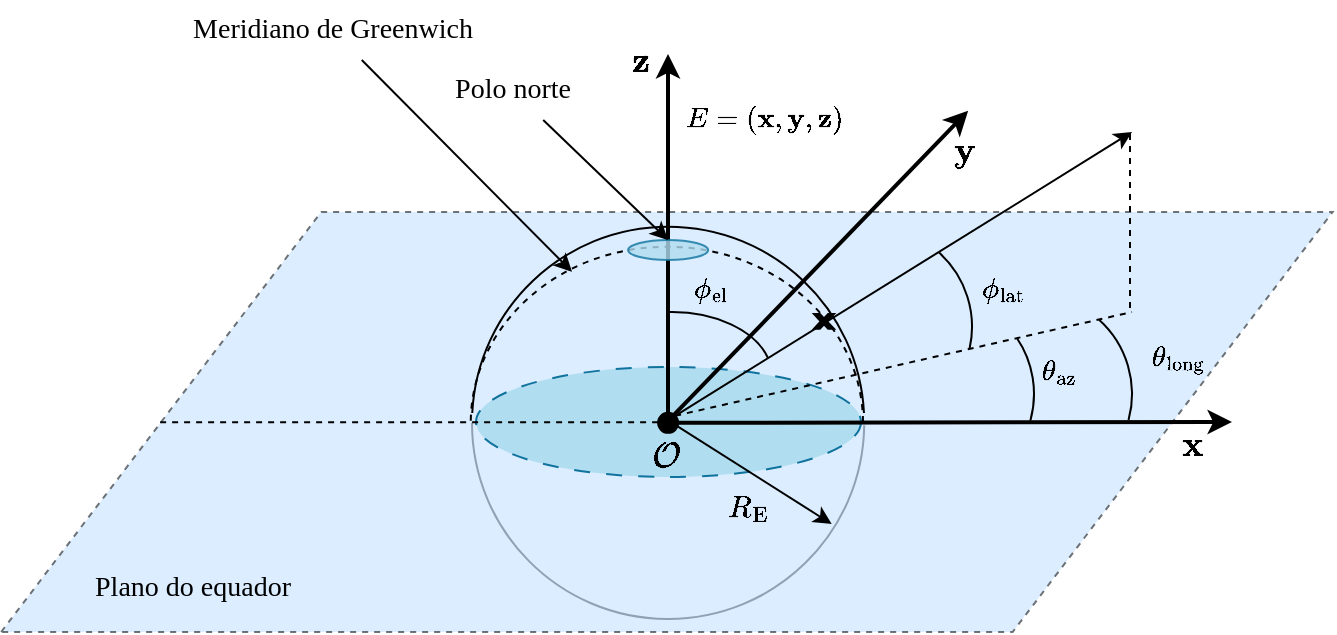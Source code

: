 <mxfile version="24.7.17">
  <diagram name="Página-1" id="10GCCWQGifZFRaaoWlo6">
    <mxGraphModel dx="787" dy="482" grid="1" gridSize="10" guides="1" tooltips="1" connect="1" arrows="1" fold="1" page="1" pageScale="1" pageWidth="827" pageHeight="1169" math="1" shadow="0">
      <root>
        <mxCell id="0" />
        <mxCell id="1" parent="0" />
        <mxCell id="kz_pgR6OQenhqP_WjOgS-5" value="" style="verticalLabelPosition=bottom;verticalAlign=top;html=1;shape=mxgraph.basic.arc;startAngle=0.252;endAngle=0.75;aspect=fixed;" parent="1" vertex="1">
          <mxGeometry x="340" y="497.37" width="196.12" height="196.12" as="geometry" />
        </mxCell>
        <mxCell id="kz_pgR6OQenhqP_WjOgS-2" value="" style="shape=parallelogram;perimeter=parallelogramPerimeter;whiteSpace=wrap;html=1;fixedSize=1;size=160;fillColor=#cce5ff;strokeColor=#36393d;opacity=70;dashed=1;" parent="1" vertex="1">
          <mxGeometry x="104.57" y="490" width="665.75" height="210" as="geometry" />
        </mxCell>
        <mxCell id="D70O_92I7vE_D0IIbp7x-8" value="" style="verticalLabelPosition=bottom;verticalAlign=top;html=1;shape=mxgraph.basic.arc;startAngle=0.252;endAngle=0.75;flipH=1;flipV=1;dashed=1;" vertex="1" parent="1">
          <mxGeometry x="339.38" y="507.37" width="196.12" height="176.12" as="geometry" />
        </mxCell>
        <mxCell id="kz_pgR6OQenhqP_WjOgS-3" value="" style="ellipse;whiteSpace=wrap;html=1;dashed=1;dashPattern=8 8;fillColor=#b1ddf0;strokeColor=#10739e;" parent="1" vertex="1">
          <mxGeometry x="342" y="567.5" width="192.5" height="55" as="geometry" />
        </mxCell>
        <mxCell id="kz_pgR6OQenhqP_WjOgS-7" value="" style="verticalLabelPosition=bottom;verticalAlign=top;html=1;shape=mxgraph.basic.arc;startAngle=0.758;endAngle=0.242;aspect=fixed;" parent="1" vertex="1">
          <mxGeometry x="340" y="497.37" width="196.12" height="196.12" as="geometry" />
        </mxCell>
        <mxCell id="D70O_92I7vE_D0IIbp7x-1" style="rounded=0;orthogonalLoop=1;jettySize=auto;html=1;exitX=0;exitY=0;exitDx=0;exitDy=0;entryX=0.917;entryY=0.758;entryDx=0;entryDy=0;entryPerimeter=0;" edge="1" parent="1" source="kz_pgR6OQenhqP_WjOgS-8" target="kz_pgR6OQenhqP_WjOgS-5">
          <mxGeometry relative="1" as="geometry" />
        </mxCell>
        <mxCell id="D70O_92I7vE_D0IIbp7x-11" style="rounded=0;orthogonalLoop=1;jettySize=auto;html=1;exitX=1;exitY=0;exitDx=0;exitDy=0;" edge="1" parent="1" source="kz_pgR6OQenhqP_WjOgS-8">
          <mxGeometry relative="1" as="geometry">
            <mxPoint x="670" y="450" as="targetPoint" />
          </mxGeometry>
        </mxCell>
        <mxCell id="kz_pgR6OQenhqP_WjOgS-8" value="" style="ellipse;whiteSpace=wrap;html=1;aspect=fixed;fillColor=#000000;" parent="1" vertex="1">
          <mxGeometry x="433.06" y="590.43" width="10" height="10" as="geometry" />
        </mxCell>
        <mxCell id="kz_pgR6OQenhqP_WjOgS-9" value="$$\mathcal{O}$$" style="text;html=1;align=center;verticalAlign=middle;resizable=1;points=[];autosize=1;strokeColor=none;fillColor=none;fontSize=15;" parent="1" vertex="1">
          <mxGeometry x="417.45" y="597.37" width="40" height="30" as="geometry" />
        </mxCell>
        <mxCell id="kz_pgR6OQenhqP_WjOgS-10" value="" style="endArrow=classic;html=1;rounded=0;exitX=0.5;exitY=0;exitDx=0;exitDy=0;strokeWidth=2;" parent="1" edge="1">
          <mxGeometry width="50" height="50" relative="1" as="geometry">
            <mxPoint x="438" y="591.43" as="sourcePoint" />
            <mxPoint x="438" y="411" as="targetPoint" />
          </mxGeometry>
        </mxCell>
        <mxCell id="kz_pgR6OQenhqP_WjOgS-11" value="" style="endArrow=classic;html=1;rounded=0;exitX=1;exitY=0.5;exitDx=0;exitDy=0;strokeWidth=2;" parent="1" source="kz_pgR6OQenhqP_WjOgS-8" edge="1">
          <mxGeometry width="50" height="50" relative="1" as="geometry">
            <mxPoint x="610" y="460" as="sourcePoint" />
            <mxPoint x="720" y="595" as="targetPoint" />
          </mxGeometry>
        </mxCell>
        <mxCell id="kz_pgR6OQenhqP_WjOgS-12" value="" style="endArrow=classic;html=1;rounded=0;exitX=1;exitY=0.5;exitDx=0;exitDy=0;strokeWidth=2;" parent="1" edge="1">
          <mxGeometry width="50" height="50" relative="1" as="geometry">
            <mxPoint x="438.06" y="594.43" as="sourcePoint" />
            <mxPoint x="588.06" y="439.43" as="targetPoint" />
          </mxGeometry>
        </mxCell>
        <mxCell id="kz_pgR6OQenhqP_WjOgS-14" value="$$\mathbf{x}$$" style="text;html=1;align=center;verticalAlign=middle;resizable=1;points=[];autosize=1;strokeColor=none;fillColor=none;fontSize=15;" parent="1" vertex="1">
          <mxGeometry x="640" y="591.0" width="120" height="30" as="geometry" />
        </mxCell>
        <mxCell id="kz_pgR6OQenhqP_WjOgS-15" value="$$\mathbf{y}$$" style="text;html=1;align=center;verticalAlign=middle;resizable=1;points=[];autosize=1;strokeColor=none;fillColor=none;fontSize=15;" parent="1" vertex="1">
          <mxGeometry x="570" y="444" width="32" height="30" as="geometry" />
        </mxCell>
        <mxCell id="kz_pgR6OQenhqP_WjOgS-17" value="$$\mathbf{z}$$" style="text;html=1;align=center;verticalAlign=middle;resizable=1;points=[];autosize=1;strokeColor=none;fillColor=none;fontSize=15;" parent="1" vertex="1">
          <mxGeometry x="410.06" y="399" width="27" height="30" as="geometry" />
        </mxCell>
        <mxCell id="kz_pgR6OQenhqP_WjOgS-25" value="$$R_{\mathrm{E}}$$" style="text;html=1;align=center;verticalAlign=middle;resizable=1;points=[];autosize=1;strokeColor=none;fillColor=none;fontSize=13;" parent="1" vertex="1">
          <mxGeometry x="458.25" y="622.5" width="38.93" height="30" as="geometry" />
        </mxCell>
        <mxCell id="kz_pgR6OQenhqP_WjOgS-27" value="$$E=(\mathbf{x},\mathbf{y},\mathbf{z})$$" style="text;html=1;align=center;verticalAlign=middle;resizable=1;points=[];autosize=1;strokeColor=none;fillColor=none;" parent="1" vertex="1">
          <mxGeometry x="433.06" y="429" width="105.78" height="30" as="geometry" />
        </mxCell>
        <mxCell id="D70O_92I7vE_D0IIbp7x-2" value="" style="endArrow=none;html=1;rounded=0;exitX=1;exitY=0.5;exitDx=0;exitDy=0;dashed=1;endFill=0;" edge="1" parent="1">
          <mxGeometry width="50" height="50" relative="1" as="geometry">
            <mxPoint x="184.06" y="595.14" as="sourcePoint" />
            <mxPoint x="461.06" y="595.14" as="targetPoint" />
          </mxGeometry>
        </mxCell>
        <mxCell id="D70O_92I7vE_D0IIbp7x-3" value="Meridiano de Greenwich" style="text;html=1;align=center;verticalAlign=middle;resizable=0;points=[];autosize=1;strokeColor=none;fillColor=none;dashed=1;fontFamily=Times New Roman;fontSize=14;" vertex="1" parent="1">
          <mxGeometry x="190" y="384" width="160" height="30" as="geometry" />
        </mxCell>
        <mxCell id="D70O_92I7vE_D0IIbp7x-4" value="" style="ellipse;whiteSpace=wrap;html=1;fillColor=#b1ddf0;strokeColor=#10739e;opacity=80;" vertex="1" parent="1">
          <mxGeometry x="418.06" y="504" width="40" height="10" as="geometry" />
        </mxCell>
        <mxCell id="D70O_92I7vE_D0IIbp7x-6" style="rounded=0;orthogonalLoop=1;jettySize=auto;html=1;entryX=0.5;entryY=0;entryDx=0;entryDy=0;" edge="1" parent="1" source="D70O_92I7vE_D0IIbp7x-5" target="D70O_92I7vE_D0IIbp7x-4">
          <mxGeometry relative="1" as="geometry" />
        </mxCell>
        <mxCell id="D70O_92I7vE_D0IIbp7x-5" value="Polo norte" style="text;html=1;align=center;verticalAlign=middle;resizable=0;points=[];autosize=1;strokeColor=none;fillColor=none;dashed=1;fontFamily=Times New Roman;fontSize=14;" vertex="1" parent="1">
          <mxGeometry x="320" y="414" width="80" height="30" as="geometry" />
        </mxCell>
        <mxCell id="D70O_92I7vE_D0IIbp7x-7" value="Plano do equador" style="text;html=1;align=center;verticalAlign=middle;resizable=0;points=[];autosize=1;strokeColor=none;fillColor=none;dashed=1;fontFamily=Times New Roman;fontSize=14;" vertex="1" parent="1">
          <mxGeometry x="140" y="663.49" width="120" height="30" as="geometry" />
        </mxCell>
        <mxCell id="D70O_92I7vE_D0IIbp7x-9" style="rounded=0;orthogonalLoop=1;jettySize=auto;html=1;entryX=0.255;entryY=0.115;entryDx=0;entryDy=0;entryPerimeter=0;" edge="1" parent="1" source="D70O_92I7vE_D0IIbp7x-3" target="kz_pgR6OQenhqP_WjOgS-7">
          <mxGeometry relative="1" as="geometry" />
        </mxCell>
        <mxCell id="D70O_92I7vE_D0IIbp7x-12" style="rounded=0;orthogonalLoop=1;jettySize=auto;html=1;exitX=1;exitY=0;exitDx=0;exitDy=0;dashed=1;endArrow=none;endFill=0;" edge="1" parent="1" source="kz_pgR6OQenhqP_WjOgS-8">
          <mxGeometry relative="1" as="geometry">
            <mxPoint x="452" y="602" as="sourcePoint" />
            <mxPoint x="670" y="540" as="targetPoint" />
          </mxGeometry>
        </mxCell>
        <mxCell id="D70O_92I7vE_D0IIbp7x-13" style="rounded=0;orthogonalLoop=1;jettySize=auto;html=1;dashed=1;endArrow=none;endFill=0;" edge="1" parent="1">
          <mxGeometry relative="1" as="geometry">
            <mxPoint x="669" y="451" as="sourcePoint" />
            <mxPoint x="669" y="541" as="targetPoint" />
          </mxGeometry>
        </mxCell>
        <mxCell id="D70O_92I7vE_D0IIbp7x-15" value="" style="verticalLabelPosition=bottom;verticalAlign=top;html=1;shape=mxgraph.basic.x;fillColor=#000000;strokeColor=#000000;" vertex="1" parent="1">
          <mxGeometry x="511" y="541" width="10" height="7.37" as="geometry" />
        </mxCell>
        <mxCell id="D70O_92I7vE_D0IIbp7x-16" value="" style="verticalLabelPosition=bottom;verticalAlign=top;html=1;shape=mxgraph.basic.arc;startAngle=0.708;endAngle=0.883;flipH=1;" vertex="1" parent="1">
          <mxGeometry x="570" y="531" width="100" height="100" as="geometry" />
        </mxCell>
        <mxCell id="D70O_92I7vE_D0IIbp7x-17" value="$$\theta_{\mathrm{long}}$$" style="text;html=1;align=center;verticalAlign=middle;resizable=1;points=[];autosize=1;strokeColor=none;fillColor=none;" vertex="1" parent="1">
          <mxGeometry x="670" y="548.37" width="45" height="30" as="geometry" />
        </mxCell>
        <mxCell id="D70O_92I7vE_D0IIbp7x-18" value="" style="verticalLabelPosition=bottom;verticalAlign=top;html=1;shape=mxgraph.basic.arc;startAngle=0.707;endAngle=0.845;flipH=1;" vertex="1" parent="1">
          <mxGeometry x="521" y="531" width="100" height="100" as="geometry" />
        </mxCell>
        <mxCell id="D70O_92I7vE_D0IIbp7x-19" value="$$\theta_{\mathrm{az}}$$" style="text;html=1;align=center;verticalAlign=middle;resizable=1;points=[];autosize=1;strokeColor=none;fillColor=none;" vertex="1" parent="1">
          <mxGeometry x="621" y="555" width="23" height="30" as="geometry" />
        </mxCell>
        <mxCell id="D70O_92I7vE_D0IIbp7x-20" value="" style="verticalLabelPosition=bottom;verticalAlign=top;html=1;shape=mxgraph.basic.arc;startAngle=0.715;endAngle=0.883;flipH=1;" vertex="1" parent="1">
          <mxGeometry x="490" y="497.37" width="100" height="100" as="geometry" />
        </mxCell>
        <mxCell id="D70O_92I7vE_D0IIbp7x-21" value="$$\phi_{\mathrm{lat}}$$" style="text;html=1;align=center;verticalAlign=middle;resizable=1;points=[];autosize=1;strokeColor=none;fillColor=none;" vertex="1" parent="1">
          <mxGeometry x="530" y="514" width="150" height="30" as="geometry" />
        </mxCell>
        <mxCell id="D70O_92I7vE_D0IIbp7x-22" value="" style="verticalLabelPosition=bottom;verticalAlign=top;html=1;shape=mxgraph.basic.arc;startAngle=0.795;endAngle=0.004;flipH=1;" vertex="1" parent="1">
          <mxGeometry x="390" y="540" width="100" height="64" as="geometry" />
        </mxCell>
        <mxCell id="D70O_92I7vE_D0IIbp7x-24" value="$$\phi_{\mathrm{el}}$$" style="text;html=1;align=center;verticalAlign=middle;resizable=1;points=[];autosize=1;strokeColor=none;fillColor=none;" vertex="1" parent="1">
          <mxGeometry x="443.06" y="517.5" width="32" height="22.5" as="geometry" />
        </mxCell>
      </root>
    </mxGraphModel>
  </diagram>
</mxfile>
